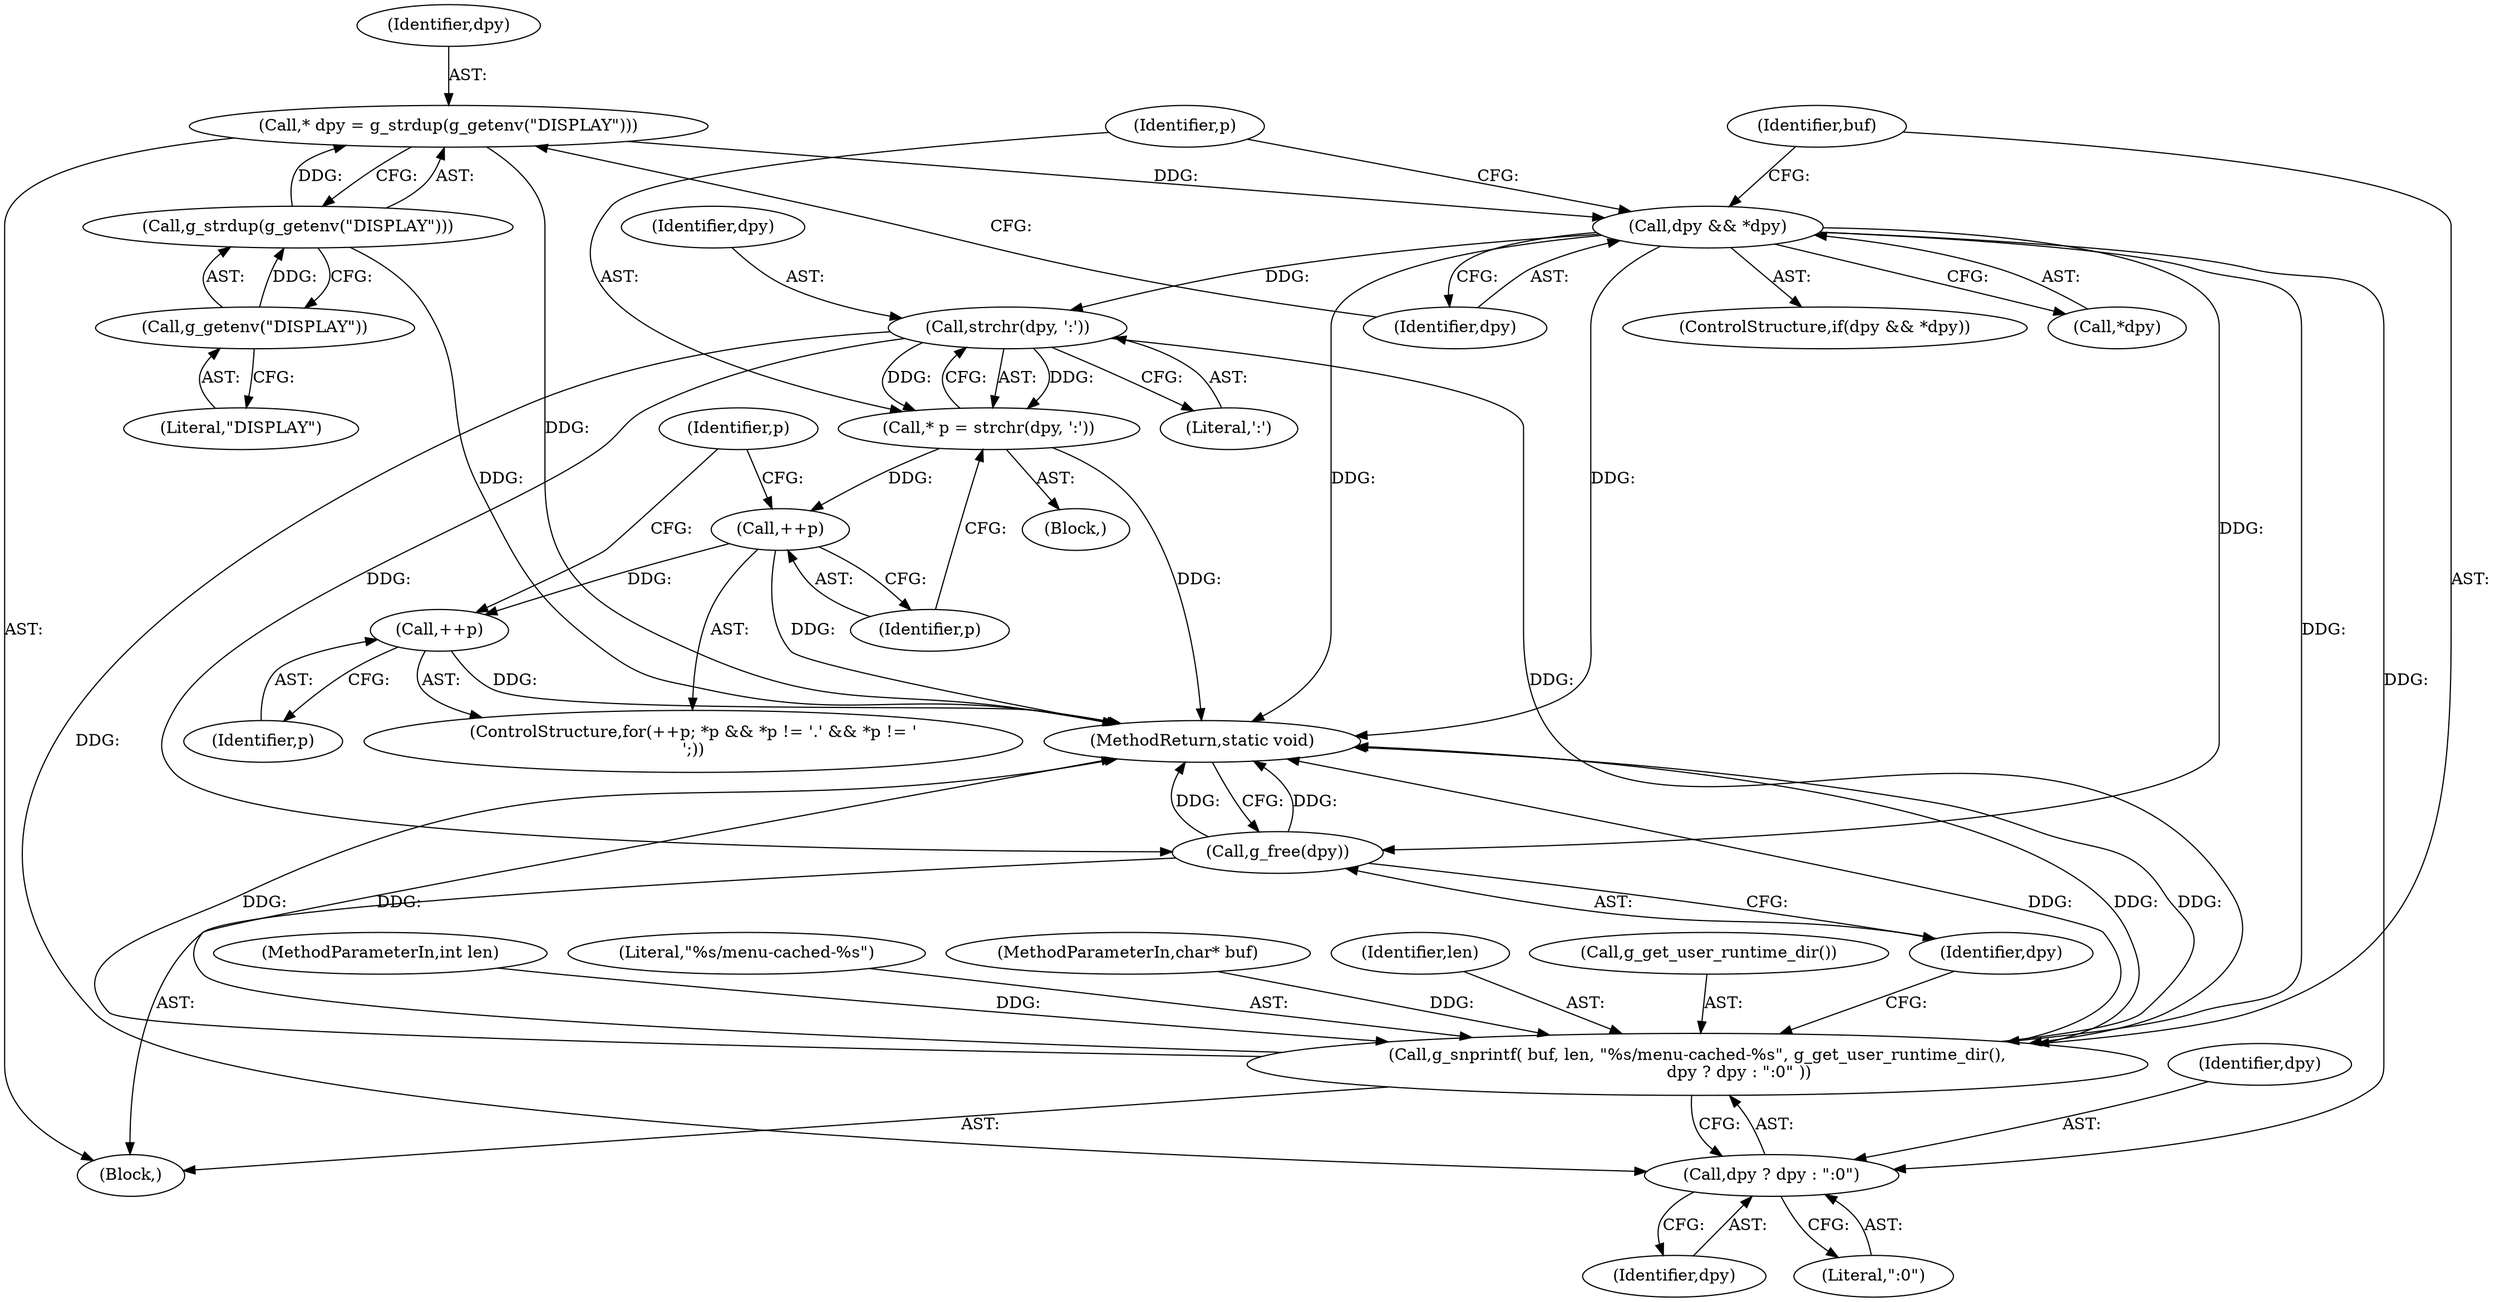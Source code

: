 digraph "0_lxde_56f66684592abf257c4004e6e1fff041c64a12ce@API" {
"1000105" [label="(Call,* dpy = g_strdup(g_getenv(\"DISPLAY\")))"];
"1000107" [label="(Call,g_strdup(g_getenv(\"DISPLAY\")))"];
"1000108" [label="(Call,g_getenv(\"DISPLAY\"))"];
"1000111" [label="(Call,dpy && *dpy)"];
"1000119" [label="(Call,strchr(dpy, ':'))"];
"1000117" [label="(Call,* p = strchr(dpy, ':'))"];
"1000123" [label="(Call,++p)"];
"1000137" [label="(Call,++p)"];
"1000146" [label="(Call,g_snprintf( buf, len, \"%s/menu-cached-%s\", g_get_user_runtime_dir(),\n                dpy ? dpy : \":0\" ))"];
"1000151" [label="(Call,dpy ? dpy : \":0\")"];
"1000155" [label="(Call,g_free(dpy))"];
"1000127" [label="(Identifier,p)"];
"1000122" [label="(ControlStructure,for(++p; *p && *p != '.' && *p != '\n';))"];
"1000105" [label="(Call,* dpy = g_strdup(g_getenv(\"DISPLAY\")))"];
"1000102" [label="(MethodParameterIn,int len)"];
"1000113" [label="(Call,*dpy)"];
"1000124" [label="(Identifier,p)"];
"1000151" [label="(Call,dpy ? dpy : \":0\")"];
"1000137" [label="(Call,++p)"];
"1000123" [label="(Call,++p)"];
"1000108" [label="(Call,g_getenv(\"DISPLAY\"))"];
"1000157" [label="(MethodReturn,static void)"];
"1000118" [label="(Identifier,p)"];
"1000153" [label="(Identifier,dpy)"];
"1000152" [label="(Identifier,dpy)"];
"1000154" [label="(Literal,\":0\")"];
"1000111" [label="(Call,dpy && *dpy)"];
"1000149" [label="(Literal,\"%s/menu-cached-%s\")"];
"1000101" [label="(MethodParameterIn,char* buf)"];
"1000148" [label="(Identifier,len)"];
"1000109" [label="(Literal,\"DISPLAY\")"];
"1000150" [label="(Call,g_get_user_runtime_dir())"];
"1000103" [label="(Block,)"];
"1000146" [label="(Call,g_snprintf( buf, len, \"%s/menu-cached-%s\", g_get_user_runtime_dir(),\n                dpy ? dpy : \":0\" ))"];
"1000115" [label="(Block,)"];
"1000147" [label="(Identifier,buf)"];
"1000107" [label="(Call,g_strdup(g_getenv(\"DISPLAY\")))"];
"1000156" [label="(Identifier,dpy)"];
"1000120" [label="(Identifier,dpy)"];
"1000155" [label="(Call,g_free(dpy))"];
"1000112" [label="(Identifier,dpy)"];
"1000121" [label="(Literal,':')"];
"1000106" [label="(Identifier,dpy)"];
"1000110" [label="(ControlStructure,if(dpy && *dpy))"];
"1000117" [label="(Call,* p = strchr(dpy, ':'))"];
"1000138" [label="(Identifier,p)"];
"1000119" [label="(Call,strchr(dpy, ':'))"];
"1000105" -> "1000103"  [label="AST: "];
"1000105" -> "1000107"  [label="CFG: "];
"1000106" -> "1000105"  [label="AST: "];
"1000107" -> "1000105"  [label="AST: "];
"1000112" -> "1000105"  [label="CFG: "];
"1000105" -> "1000157"  [label="DDG: "];
"1000107" -> "1000105"  [label="DDG: "];
"1000105" -> "1000111"  [label="DDG: "];
"1000107" -> "1000108"  [label="CFG: "];
"1000108" -> "1000107"  [label="AST: "];
"1000107" -> "1000157"  [label="DDG: "];
"1000108" -> "1000107"  [label="DDG: "];
"1000108" -> "1000109"  [label="CFG: "];
"1000109" -> "1000108"  [label="AST: "];
"1000111" -> "1000110"  [label="AST: "];
"1000111" -> "1000112"  [label="CFG: "];
"1000111" -> "1000113"  [label="CFG: "];
"1000112" -> "1000111"  [label="AST: "];
"1000113" -> "1000111"  [label="AST: "];
"1000118" -> "1000111"  [label="CFG: "];
"1000147" -> "1000111"  [label="CFG: "];
"1000111" -> "1000157"  [label="DDG: "];
"1000111" -> "1000157"  [label="DDG: "];
"1000111" -> "1000119"  [label="DDG: "];
"1000111" -> "1000146"  [label="DDG: "];
"1000111" -> "1000151"  [label="DDG: "];
"1000111" -> "1000155"  [label="DDG: "];
"1000119" -> "1000117"  [label="AST: "];
"1000119" -> "1000121"  [label="CFG: "];
"1000120" -> "1000119"  [label="AST: "];
"1000121" -> "1000119"  [label="AST: "];
"1000117" -> "1000119"  [label="CFG: "];
"1000119" -> "1000117"  [label="DDG: "];
"1000119" -> "1000117"  [label="DDG: "];
"1000119" -> "1000146"  [label="DDG: "];
"1000119" -> "1000151"  [label="DDG: "];
"1000119" -> "1000155"  [label="DDG: "];
"1000117" -> "1000115"  [label="AST: "];
"1000118" -> "1000117"  [label="AST: "];
"1000124" -> "1000117"  [label="CFG: "];
"1000117" -> "1000157"  [label="DDG: "];
"1000117" -> "1000123"  [label="DDG: "];
"1000123" -> "1000122"  [label="AST: "];
"1000123" -> "1000124"  [label="CFG: "];
"1000124" -> "1000123"  [label="AST: "];
"1000127" -> "1000123"  [label="CFG: "];
"1000123" -> "1000157"  [label="DDG: "];
"1000123" -> "1000137"  [label="DDG: "];
"1000137" -> "1000122"  [label="AST: "];
"1000137" -> "1000138"  [label="CFG: "];
"1000138" -> "1000137"  [label="AST: "];
"1000127" -> "1000137"  [label="CFG: "];
"1000137" -> "1000157"  [label="DDG: "];
"1000146" -> "1000103"  [label="AST: "];
"1000146" -> "1000151"  [label="CFG: "];
"1000147" -> "1000146"  [label="AST: "];
"1000148" -> "1000146"  [label="AST: "];
"1000149" -> "1000146"  [label="AST: "];
"1000150" -> "1000146"  [label="AST: "];
"1000151" -> "1000146"  [label="AST: "];
"1000156" -> "1000146"  [label="CFG: "];
"1000146" -> "1000157"  [label="DDG: "];
"1000146" -> "1000157"  [label="DDG: "];
"1000146" -> "1000157"  [label="DDG: "];
"1000146" -> "1000157"  [label="DDG: "];
"1000146" -> "1000157"  [label="DDG: "];
"1000101" -> "1000146"  [label="DDG: "];
"1000102" -> "1000146"  [label="DDG: "];
"1000151" -> "1000153"  [label="CFG: "];
"1000151" -> "1000154"  [label="CFG: "];
"1000152" -> "1000151"  [label="AST: "];
"1000153" -> "1000151"  [label="AST: "];
"1000154" -> "1000151"  [label="AST: "];
"1000155" -> "1000103"  [label="AST: "];
"1000155" -> "1000156"  [label="CFG: "];
"1000156" -> "1000155"  [label="AST: "];
"1000157" -> "1000155"  [label="CFG: "];
"1000155" -> "1000157"  [label="DDG: "];
"1000155" -> "1000157"  [label="DDG: "];
}
